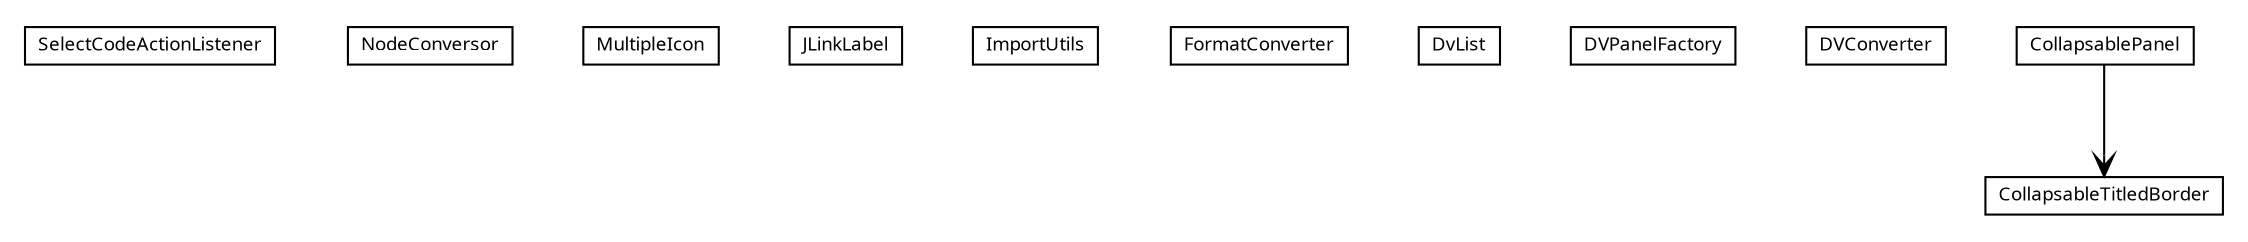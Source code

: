 #!/usr/local/bin/dot
#
# Class diagram 
# Generated by UMLGraph version R5_6 (http://www.umlgraph.org/)
#

digraph G {
	edge [fontname="Trebuchet MS",fontsize=10,labelfontname="Trebuchet MS",labelfontsize=10];
	node [fontname="Trebuchet MS",fontsize=10,shape=plaintext];
	nodesep=0.25;
	ranksep=0.5;
	// se.cambio.cds.openehr.view.util.SelectCodeActionListener
	c53456 [label=<<table title="se.cambio.cds.openehr.view.util.SelectCodeActionListener" border="0" cellborder="1" cellspacing="0" cellpadding="2" port="p" href="./SelectCodeActionListener.html">
		<tr><td><table border="0" cellspacing="0" cellpadding="1">
<tr><td align="center" balign="center"><font face="Trebuchet MS"> SelectCodeActionListener </font></td></tr>
		</table></td></tr>
		</table>>, URL="./SelectCodeActionListener.html", fontname="Trebuchet MS", fontcolor="black", fontsize=9.0];
	// se.cambio.cds.openehr.view.util.NodeConversor
	c53457 [label=<<table title="se.cambio.cds.openehr.view.util.NodeConversor" border="0" cellborder="1" cellspacing="0" cellpadding="2" port="p" href="./NodeConversor.html">
		<tr><td><table border="0" cellspacing="0" cellpadding="1">
<tr><td align="center" balign="center"><font face="Trebuchet MS"> NodeConversor </font></td></tr>
		</table></td></tr>
		</table>>, URL="./NodeConversor.html", fontname="Trebuchet MS", fontcolor="black", fontsize=9.0];
	// se.cambio.cds.openehr.view.util.MultipleIcon
	c53458 [label=<<table title="se.cambio.cds.openehr.view.util.MultipleIcon" border="0" cellborder="1" cellspacing="0" cellpadding="2" port="p" href="./MultipleIcon.html">
		<tr><td><table border="0" cellspacing="0" cellpadding="1">
<tr><td align="center" balign="center"><font face="Trebuchet MS"> MultipleIcon </font></td></tr>
		</table></td></tr>
		</table>>, URL="./MultipleIcon.html", fontname="Trebuchet MS", fontcolor="black", fontsize=9.0];
	// se.cambio.cds.openehr.view.util.JLinkLabel
	c53459 [label=<<table title="se.cambio.cds.openehr.view.util.JLinkLabel" border="0" cellborder="1" cellspacing="0" cellpadding="2" port="p" href="./JLinkLabel.html">
		<tr><td><table border="0" cellspacing="0" cellpadding="1">
<tr><td align="center" balign="center"><font face="Trebuchet MS"> JLinkLabel </font></td></tr>
		</table></td></tr>
		</table>>, URL="./JLinkLabel.html", fontname="Trebuchet MS", fontcolor="black", fontsize=9.0];
	// se.cambio.cds.openehr.view.util.ImportUtils
	c53460 [label=<<table title="se.cambio.cds.openehr.view.util.ImportUtils" border="0" cellborder="1" cellspacing="0" cellpadding="2" port="p" href="./ImportUtils.html">
		<tr><td><table border="0" cellspacing="0" cellpadding="1">
<tr><td align="center" balign="center"><font face="Trebuchet MS"> ImportUtils </font></td></tr>
		</table></td></tr>
		</table>>, URL="./ImportUtils.html", fontname="Trebuchet MS", fontcolor="black", fontsize=9.0];
	// se.cambio.cds.openehr.view.util.FormatConverter
	c53461 [label=<<table title="se.cambio.cds.openehr.view.util.FormatConverter" border="0" cellborder="1" cellspacing="0" cellpadding="2" port="p" href="./FormatConverter.html">
		<tr><td><table border="0" cellspacing="0" cellpadding="1">
<tr><td align="center" balign="center"><font face="Trebuchet MS"> FormatConverter </font></td></tr>
		</table></td></tr>
		</table>>, URL="./FormatConverter.html", fontname="Trebuchet MS", fontcolor="black", fontsize=9.0];
	// se.cambio.cds.openehr.view.util.DvList
	c53462 [label=<<table title="se.cambio.cds.openehr.view.util.DvList" border="0" cellborder="1" cellspacing="0" cellpadding="2" port="p" href="./DvList.html">
		<tr><td><table border="0" cellspacing="0" cellpadding="1">
<tr><td align="center" balign="center"><font face="Trebuchet MS"> DvList </font></td></tr>
		</table></td></tr>
		</table>>, URL="./DvList.html", fontname="Trebuchet MS", fontcolor="black", fontsize=9.0];
	// se.cambio.cds.openehr.view.util.DVPanelFactory
	c53463 [label=<<table title="se.cambio.cds.openehr.view.util.DVPanelFactory" border="0" cellborder="1" cellspacing="0" cellpadding="2" port="p" href="./DVPanelFactory.html">
		<tr><td><table border="0" cellspacing="0" cellpadding="1">
<tr><td align="center" balign="center"><font face="Trebuchet MS"> DVPanelFactory </font></td></tr>
		</table></td></tr>
		</table>>, URL="./DVPanelFactory.html", fontname="Trebuchet MS", fontcolor="black", fontsize=9.0];
	// se.cambio.cds.openehr.view.util.DVConverter
	c53464 [label=<<table title="se.cambio.cds.openehr.view.util.DVConverter" border="0" cellborder="1" cellspacing="0" cellpadding="2" port="p" href="./DVConverter.html">
		<tr><td><table border="0" cellspacing="0" cellpadding="1">
<tr><td align="center" balign="center"><font face="Trebuchet MS"> DVConverter </font></td></tr>
		</table></td></tr>
		</table>>, URL="./DVConverter.html", fontname="Trebuchet MS", fontcolor="black", fontsize=9.0];
	// se.cambio.cds.openehr.view.util.CollapsablePanel
	c53465 [label=<<table title="se.cambio.cds.openehr.view.util.CollapsablePanel" border="0" cellborder="1" cellspacing="0" cellpadding="2" port="p" href="./CollapsablePanel.html">
		<tr><td><table border="0" cellspacing="0" cellpadding="1">
<tr><td align="center" balign="center"><font face="Trebuchet MS"> CollapsablePanel </font></td></tr>
		</table></td></tr>
		</table>>, URL="./CollapsablePanel.html", fontname="Trebuchet MS", fontcolor="black", fontsize=9.0];
	// se.cambio.cds.openehr.view.util.CollapsablePanel NAVASSOC se.cambio.cds.openehr.view.util.CollapsablePanel.CollapsableTitledBorder
	c53465:p -> c53608:p [taillabel="", label="", headlabel="", fontname="Trebuchet MS", fontcolor="black", fontsize=10.0, color="black", arrowhead=open];
	// se.cambio.cds.openehr.view.util.CollapsablePanel.CollapsableTitledBorder
	c53608 [label=<<table title="se.cambio.cds.openehr.view.util.CollapsablePanel.CollapsableTitledBorder" border="0" cellborder="1" cellspacing="0" cellpadding="2" port="p" href="http://java.sun.com/j2se/1.4.2/docs/api/se/cambio/cds/openehr/view/util/CollapsablePanel/CollapsableTitledBorder.html">
		<tr><td><table border="0" cellspacing="0" cellpadding="1">
<tr><td align="center" balign="center"><font face="Trebuchet MS"> CollapsableTitledBorder </font></td></tr>
		</table></td></tr>
		</table>>, URL="http://java.sun.com/j2se/1.4.2/docs/api/se/cambio/cds/openehr/view/util/CollapsablePanel/CollapsableTitledBorder.html", fontname="Trebuchet MS", fontcolor="black", fontsize=9.0];
}

